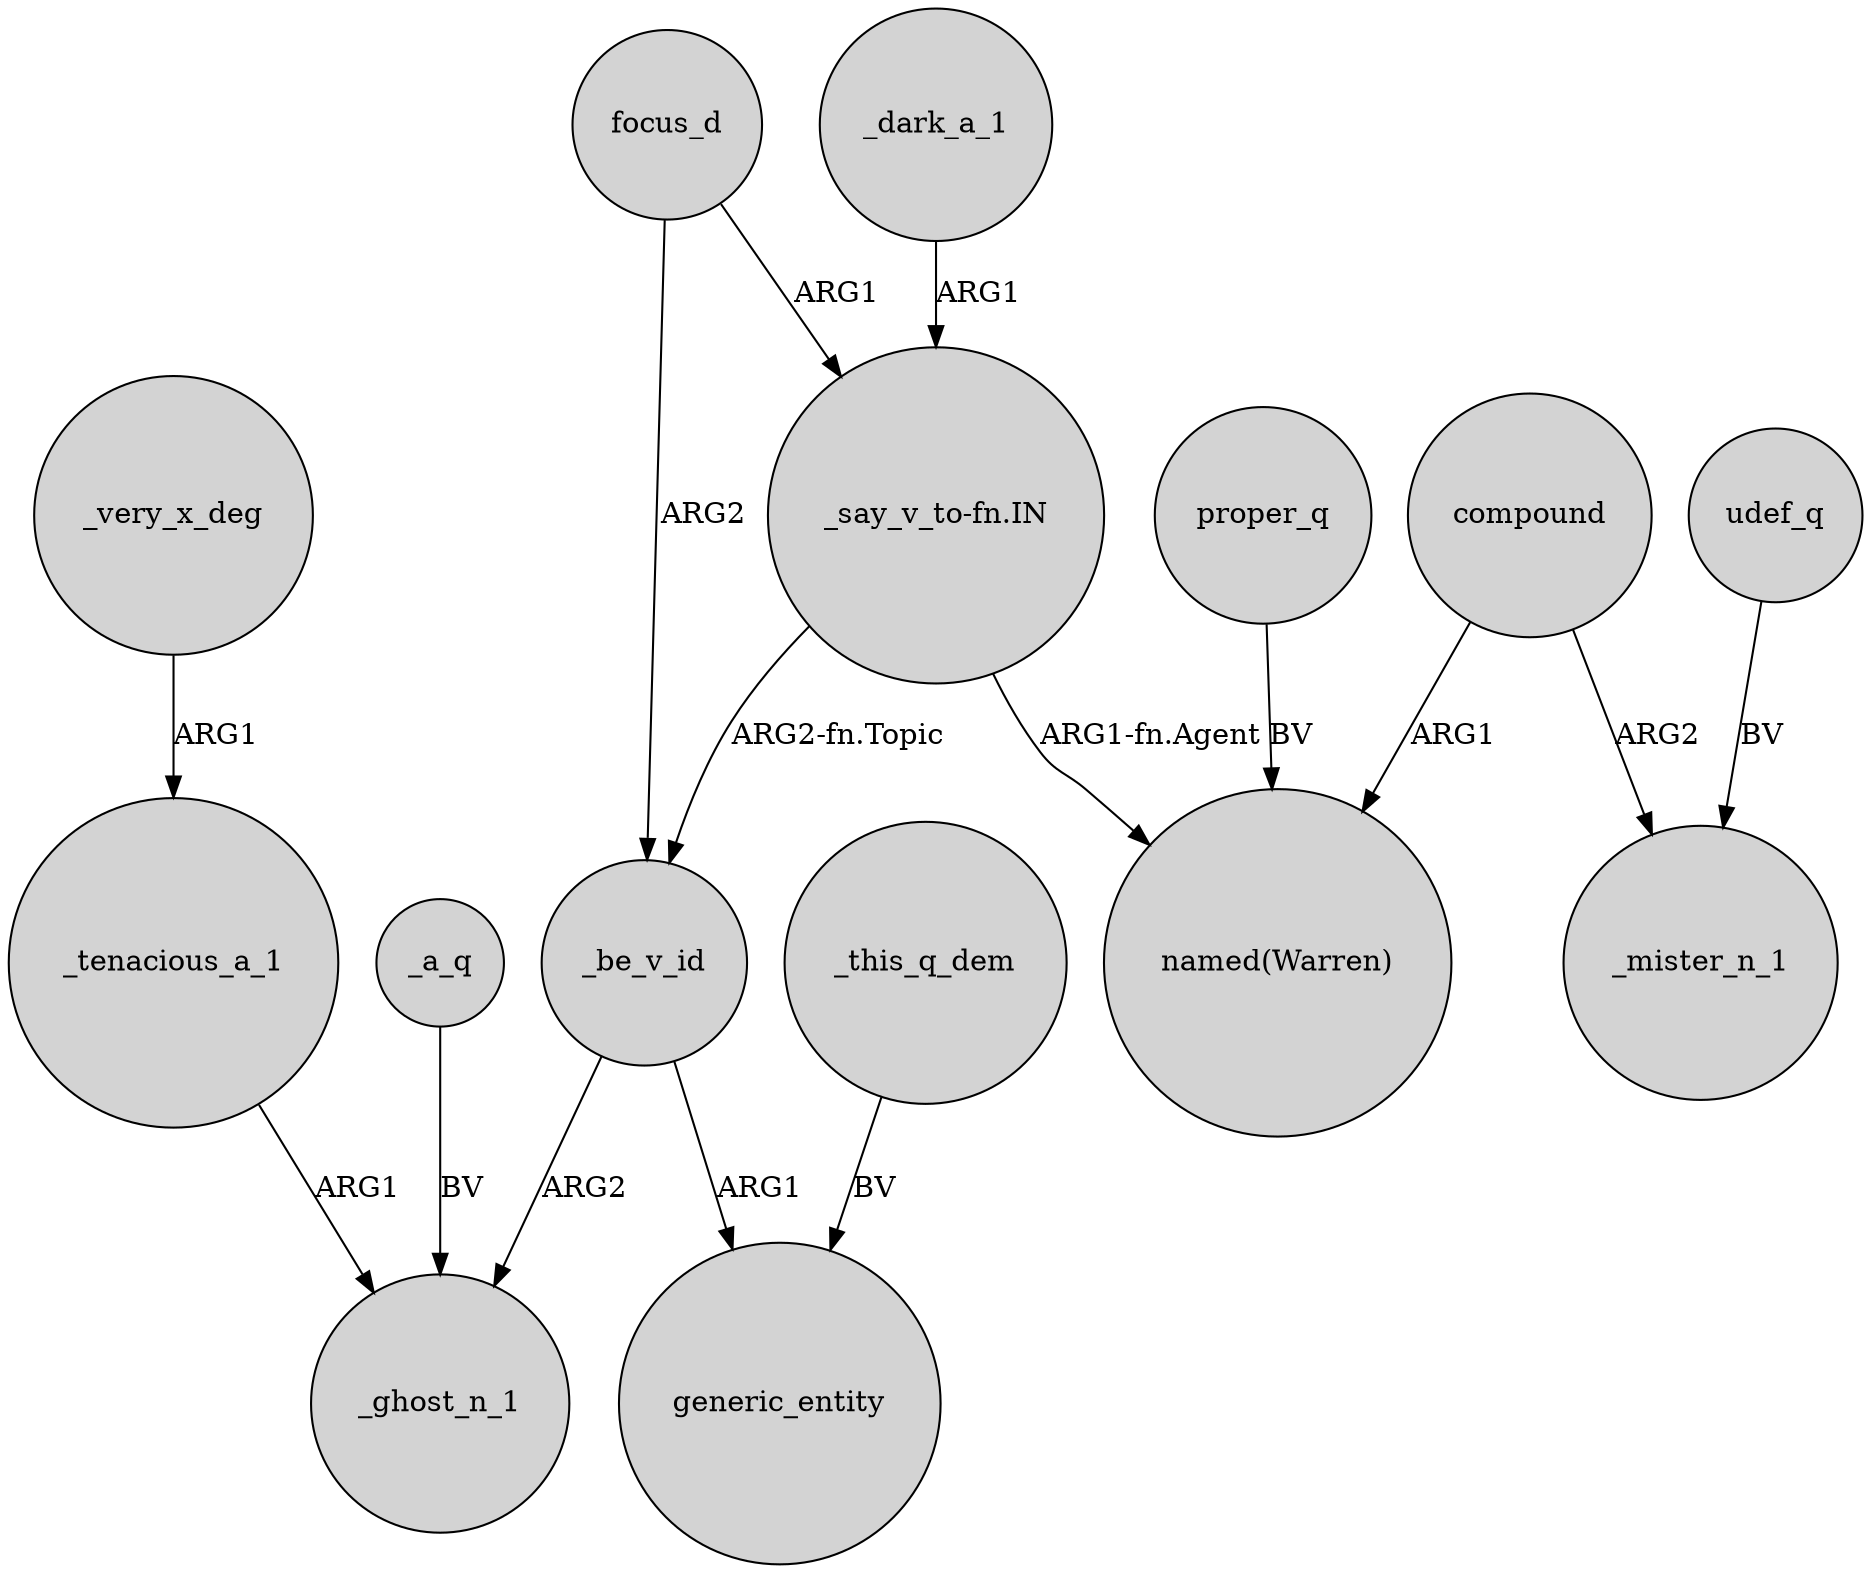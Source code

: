 digraph {
	node [shape=circle style=filled]
	focus_d -> _be_v_id [label=ARG2]
	_be_v_id -> _ghost_n_1 [label=ARG2]
	compound -> "named(Warren)" [label=ARG1]
	udef_q -> _mister_n_1 [label=BV]
	"_say_v_to-fn.IN" -> "named(Warren)" [label="ARG1-fn.Agent"]
	_tenacious_a_1 -> _ghost_n_1 [label=ARG1]
	_this_q_dem -> generic_entity [label=BV]
	_be_v_id -> generic_entity [label=ARG1]
	_very_x_deg -> _tenacious_a_1 [label=ARG1]
	compound -> _mister_n_1 [label=ARG2]
	_dark_a_1 -> "_say_v_to-fn.IN" [label=ARG1]
	"_say_v_to-fn.IN" -> _be_v_id [label="ARG2-fn.Topic"]
	proper_q -> "named(Warren)" [label=BV]
	_a_q -> _ghost_n_1 [label=BV]
	focus_d -> "_say_v_to-fn.IN" [label=ARG1]
}
